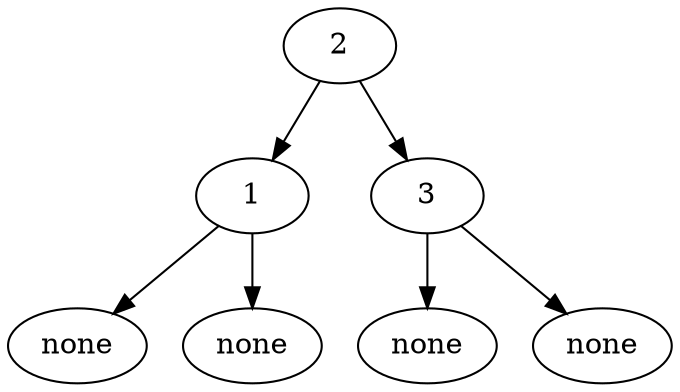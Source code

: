 digraph {
  2 -> 1;
  null0[label="none"];
  1-> null0
  null1[label="none"];
  1-> null1
  2 -> 3;
  null2[label="none"];
  3-> null2
  null3[label="none"];
  3-> null3
}
